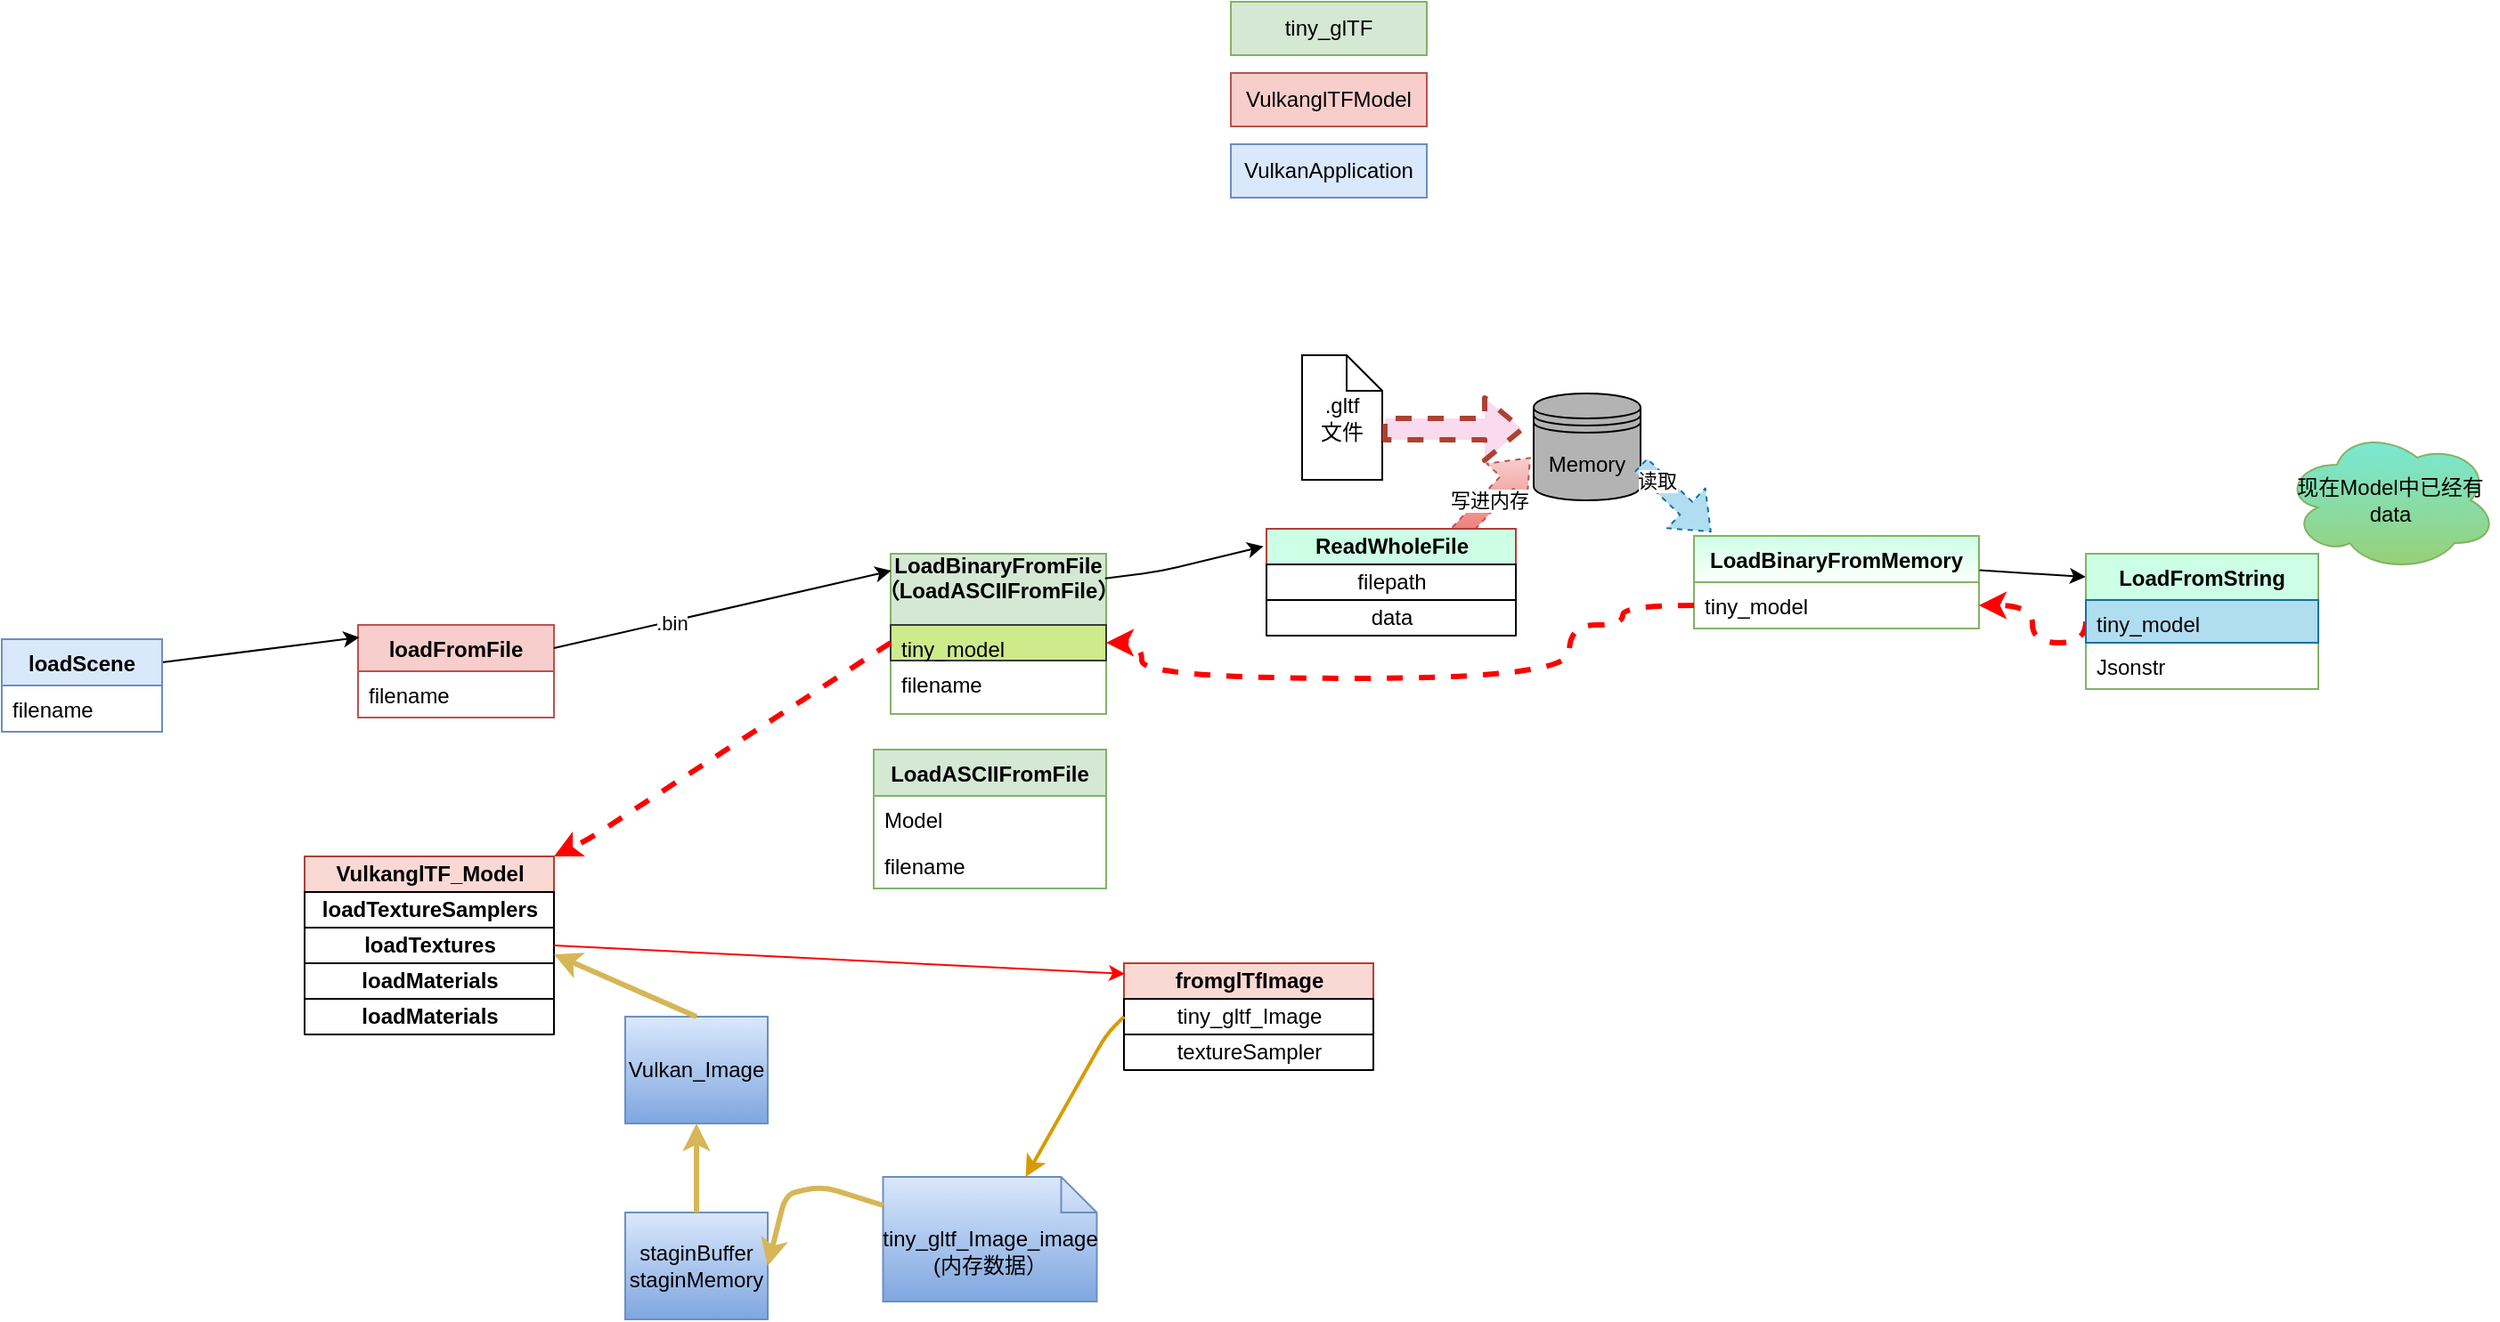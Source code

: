 <mxfile version="13.9.9" type="github">
  <diagram id="CM0YxYGdWrZJXT51vlk3" name="第 1 页">
    <mxGraphModel dx="1481" dy="361" grid="1" gridSize="10" guides="1" tooltips="1" connect="1" arrows="1" fold="1" page="1" pageScale="1" pageWidth="827" pageHeight="1169" math="0" shadow="0">
      <root>
        <mxCell id="0" />
        <mxCell id="1" parent="0" />
        <mxCell id="faCQXywONK161ndu06By-3" value="LoadBinaryFromFile&#xa;（LoadASCIIFromFile）&#xa;" style="swimlane;fontStyle=1;childLayout=stackLayout;horizontal=1;startSize=40;fillColor=#d5e8d4;horizontalStack=0;resizeParent=1;resizeParentMax=0;resizeLast=0;collapsible=1;marginBottom=0;strokeColor=#82b366;" vertex="1" parent="1">
          <mxGeometry x="339" y="310" width="121" height="90" as="geometry">
            <mxRectangle x="310" y="306" width="150" height="30" as="alternateBounds" />
          </mxGeometry>
        </mxCell>
        <mxCell id="faCQXywONK161ndu06By-4" value="tiny_model" style="text;strokeColor=#36393d;fillColor=#cdeb8b;align=left;verticalAlign=top;spacingLeft=4;spacingRight=4;overflow=hidden;rotatable=0;points=[[0,0.5],[1,0.5]];portConstraint=eastwest;" vertex="1" parent="faCQXywONK161ndu06By-3">
          <mxGeometry y="40" width="121" height="20" as="geometry" />
        </mxCell>
        <mxCell id="faCQXywONK161ndu06By-5" value="filename" style="text;strokeColor=none;fillColor=none;align=left;verticalAlign=top;spacingLeft=4;spacingRight=4;overflow=hidden;rotatable=0;points=[[0,0.5],[1,0.5]];portConstraint=eastwest;" vertex="1" parent="faCQXywONK161ndu06By-3">
          <mxGeometry y="60" width="121" height="30" as="geometry" />
        </mxCell>
        <mxCell id="faCQXywONK161ndu06By-13" value="" style="endArrow=classic;html=1;entryX=-0.017;entryY=0.151;entryDx=0;entryDy=0;entryPerimeter=0;exitX=0.995;exitY=0.154;exitDx=0;exitDy=0;exitPerimeter=0;" edge="1" parent="1" source="faCQXywONK161ndu06By-3">
          <mxGeometry width="50" height="50" relative="1" as="geometry">
            <mxPoint x="470" y="310" as="sourcePoint" />
            <mxPoint x="548.3" y="305.852" as="targetPoint" />
            <Array as="points">
              <mxPoint x="490" y="320" />
            </Array>
          </mxGeometry>
        </mxCell>
        <mxCell id="faCQXywONK161ndu06By-14" value="loadFromFile" style="swimlane;fontStyle=1;childLayout=stackLayout;horizontal=1;startSize=26;fillColor=#f8cecc;horizontalStack=0;resizeParent=1;resizeParentMax=0;resizeLast=0;collapsible=1;marginBottom=0;strokeColor=#b85450;" vertex="1" parent="1">
          <mxGeometry x="40" y="350" width="110" height="52" as="geometry" />
        </mxCell>
        <mxCell id="faCQXywONK161ndu06By-15" value="filename" style="text;strokeColor=none;fillColor=none;align=left;verticalAlign=top;spacingLeft=4;spacingRight=4;overflow=hidden;rotatable=0;points=[[0,0.5],[1,0.5]];portConstraint=eastwest;" vertex="1" parent="faCQXywONK161ndu06By-14">
          <mxGeometry y="26" width="110" height="26" as="geometry" />
        </mxCell>
        <mxCell id="faCQXywONK161ndu06By-18" value="tiny_glTF" style="rounded=0;whiteSpace=wrap;html=1;fillColor=#d5e8d4;strokeColor=#82b366;" vertex="1" parent="1">
          <mxGeometry x="530" width="110" height="30" as="geometry" />
        </mxCell>
        <mxCell id="faCQXywONK161ndu06By-19" value="VulkanglTFModel" style="rounded=0;whiteSpace=wrap;html=1;fillColor=#f8cecc;strokeColor=#b85450;" vertex="1" parent="1">
          <mxGeometry x="530" y="40" width="110" height="30" as="geometry" />
        </mxCell>
        <mxCell id="faCQXywONK161ndu06By-20" value="VulkanApplication" style="rounded=0;whiteSpace=wrap;html=1;fillColor=#dae8fc;strokeColor=#6c8ebf;" vertex="1" parent="1">
          <mxGeometry x="530" y="80" width="110" height="30" as="geometry" />
        </mxCell>
        <mxCell id="faCQXywONK161ndu06By-25" value="" style="endArrow=classic;html=1;entryX=0.007;entryY=0.134;entryDx=0;entryDy=0;entryPerimeter=0;exitX=1;exitY=0.25;exitDx=0;exitDy=0;" edge="1" parent="1" source="faCQXywONK161ndu06By-21" target="faCQXywONK161ndu06By-14">
          <mxGeometry width="50" height="50" relative="1" as="geometry">
            <mxPoint x="120" y="367" as="sourcePoint" />
            <mxPoint x="170" y="320" as="targetPoint" />
          </mxGeometry>
        </mxCell>
        <mxCell id="faCQXywONK161ndu06By-26" value="" style="endArrow=classic;html=1;entryX=0.003;entryY=0.106;entryDx=0;entryDy=0;entryPerimeter=0;exitX=1;exitY=0.25;exitDx=0;exitDy=0;" edge="1" parent="1" source="faCQXywONK161ndu06By-14" target="faCQXywONK161ndu06By-3">
          <mxGeometry width="50" height="50" relative="1" as="geometry">
            <mxPoint x="290" y="340" as="sourcePoint" />
            <mxPoint x="330" y="283" as="targetPoint" />
          </mxGeometry>
        </mxCell>
        <mxCell id="faCQXywONK161ndu06By-32" value=".bin" style="edgeLabel;html=1;align=center;verticalAlign=middle;resizable=0;points=[];" vertex="1" connectable="0" parent="faCQXywONK161ndu06By-26">
          <mxGeometry x="-0.306" y="-1" relative="1" as="geometry">
            <mxPoint as="offset" />
          </mxGeometry>
        </mxCell>
        <mxCell id="faCQXywONK161ndu06By-27" value="LoadASCIIFromFile" style="swimlane;fontStyle=1;childLayout=stackLayout;horizontal=1;startSize=26;fillColor=#d5e8d4;horizontalStack=0;resizeParent=1;resizeParentMax=0;resizeLast=0;collapsible=1;marginBottom=0;strokeColor=#82b366;" vertex="1" parent="1">
          <mxGeometry x="329.5" y="420" width="130.5" height="78" as="geometry" />
        </mxCell>
        <mxCell id="faCQXywONK161ndu06By-28" value="Model" style="text;strokeColor=none;fillColor=none;align=left;verticalAlign=top;spacingLeft=4;spacingRight=4;overflow=hidden;rotatable=0;points=[[0,0.5],[1,0.5]];portConstraint=eastwest;" vertex="1" parent="faCQXywONK161ndu06By-27">
          <mxGeometry y="26" width="130.5" height="26" as="geometry" />
        </mxCell>
        <mxCell id="faCQXywONK161ndu06By-29" value="filename" style="text;strokeColor=none;fillColor=none;align=left;verticalAlign=top;spacingLeft=4;spacingRight=4;overflow=hidden;rotatable=0;points=[[0,0.5],[1,0.5]];portConstraint=eastwest;" vertex="1" parent="faCQXywONK161ndu06By-27">
          <mxGeometry y="52" width="130.5" height="26" as="geometry" />
        </mxCell>
        <mxCell id="faCQXywONK161ndu06By-33" value="Memory" style="shape=datastore;whiteSpace=wrap;html=1;fillColor=#B3B3B3;" vertex="1" parent="1">
          <mxGeometry x="700" y="220" width="60" height="60" as="geometry" />
        </mxCell>
        <mxCell id="faCQXywONK161ndu06By-34" value="写进内存" style="shape=flexArrow;endArrow=classic;html=1;dashed=1;strokeColor=#b85450;entryX=-0.028;entryY=0.597;entryDx=0;entryDy=0;entryPerimeter=0;exitX=1.021;exitY=0.131;exitDx=0;exitDy=0;exitPerimeter=0;gradientColor=#ea6b66;fillColor=#f8cecc;" edge="1" parent="1" target="faCQXywONK161ndu06By-33">
          <mxGeometry width="50" height="50" relative="1" as="geometry">
            <mxPoint x="652.1" y="304.812" as="sourcePoint" />
            <mxPoint x="700" y="248" as="targetPoint" />
          </mxGeometry>
        </mxCell>
        <mxCell id="faCQXywONK161ndu06By-35" value="LoadBinaryFromMemory" style="swimlane;fontStyle=1;childLayout=stackLayout;horizontal=1;startSize=26;horizontalStack=0;resizeParent=1;resizeParentMax=0;resizeLast=0;collapsible=1;marginBottom=0;strokeColor=#82b366;fillColor=#CCFFE6;gradientColor=#ffffff;" vertex="1" parent="1">
          <mxGeometry x="790" y="300" width="160" height="52" as="geometry" />
        </mxCell>
        <mxCell id="faCQXywONK161ndu06By-36" value="tiny_model" style="text;strokeColor=none;fillColor=none;align=left;verticalAlign=top;spacingLeft=4;spacingRight=4;overflow=hidden;rotatable=0;points=[[0,0.5],[1,0.5]];portConstraint=eastwest;" vertex="1" parent="faCQXywONK161ndu06By-35">
          <mxGeometry y="26" width="160" height="26" as="geometry" />
        </mxCell>
        <mxCell id="faCQXywONK161ndu06By-38" value="" style="shape=flexArrow;endArrow=classic;html=1;dashed=1;strokeColor=#10739e;entryX=0.061;entryY=-0.04;entryDx=0;entryDy=0;entryPerimeter=0;fillColor=#b1ddf0;" edge="1" parent="1" target="faCQXywONK161ndu06By-35">
          <mxGeometry width="50" height="50" relative="1" as="geometry">
            <mxPoint x="760" y="260" as="sourcePoint" />
            <mxPoint x="810" y="210" as="targetPoint" />
          </mxGeometry>
        </mxCell>
        <mxCell id="faCQXywONK161ndu06By-39" value="读取" style="edgeLabel;html=1;align=center;verticalAlign=middle;resizable=0;points=[];" vertex="1" connectable="0" parent="faCQXywONK161ndu06By-38">
          <mxGeometry x="-0.565" relative="1" as="geometry">
            <mxPoint as="offset" />
          </mxGeometry>
        </mxCell>
        <mxCell id="faCQXywONK161ndu06By-40" value="现在Model中已经有data" style="ellipse;shape=cloud;whiteSpace=wrap;html=1;gradientColor=#97d077;strokeColor=#82b366;fillColor=#79E8D5;" vertex="1" parent="1">
          <mxGeometry x="1121" y="240" width="120" height="80" as="geometry" />
        </mxCell>
        <mxCell id="faCQXywONK161ndu06By-41" value="" style="endArrow=classic;html=1;dashed=1;edgeStyle=orthogonalEdgeStyle;curved=1;strokeColor=#FF0000;strokeWidth=3;exitX=0;exitY=0.5;exitDx=0;exitDy=0;entryX=1;entryY=0.5;entryDx=0;entryDy=0;" edge="1" parent="1" source="faCQXywONK161ndu06By-77" target="faCQXywONK161ndu06By-36">
          <mxGeometry width="50" height="50" relative="1" as="geometry">
            <mxPoint x="950" y="309.97" as="sourcePoint" />
            <mxPoint x="460" y="358" as="targetPoint" />
            <Array as="points">
              <mxPoint x="1010" y="360" />
              <mxPoint x="980" y="360" />
              <mxPoint x="980" y="339" />
            </Array>
          </mxGeometry>
        </mxCell>
        <mxCell id="faCQXywONK161ndu06By-42" value="VulkanglTF_Model" style="swimlane;html=1;childLayout=stackLayout;resizeParent=1;resizeParentMax=0;horizontal=1;startSize=20;horizontalStack=0;fillColor=#fad9d5;strokeColor=#ae4132;" vertex="1" parent="1">
          <mxGeometry x="10" y="480" width="140" height="100" as="geometry">
            <mxRectangle x="10" y="480" width="140" height="20" as="alternateBounds" />
          </mxGeometry>
        </mxCell>
        <mxCell id="faCQXywONK161ndu06By-43" value="loadTextureSamplers" style="swimlane;html=1;startSize=20;horizontal=0;" vertex="1" collapsed="1" parent="faCQXywONK161ndu06By-42">
          <mxGeometry y="20" width="140" height="20" as="geometry">
            <mxRectangle y="20" width="210" height="120" as="alternateBounds" />
          </mxGeometry>
        </mxCell>
        <mxCell id="faCQXywONK161ndu06By-44" value="loadTextures" style="swimlane;html=1;startSize=20;horizontal=0;" vertex="1" collapsed="1" parent="faCQXywONK161ndu06By-42">
          <mxGeometry y="40" width="140" height="20" as="geometry">
            <mxRectangle y="40" width="140" height="120" as="alternateBounds" />
          </mxGeometry>
        </mxCell>
        <mxCell id="faCQXywONK161ndu06By-45" value="loadMaterials" style="swimlane;html=1;startSize=20;horizontal=0;" vertex="1" collapsed="1" parent="faCQXywONK161ndu06By-42">
          <mxGeometry y="60" width="140" height="20" as="geometry">
            <mxRectangle y="60" width="140" height="120" as="alternateBounds" />
          </mxGeometry>
        </mxCell>
        <mxCell id="faCQXywONK161ndu06By-51" value="loadMaterials" style="swimlane;html=1;startSize=20;horizontal=0;" vertex="1" collapsed="1" parent="faCQXywONK161ndu06By-42">
          <mxGeometry y="80" width="140" height="20" as="geometry">
            <mxRectangle y="60" width="140" height="120" as="alternateBounds" />
          </mxGeometry>
        </mxCell>
        <mxCell id="faCQXywONK161ndu06By-47" value="" style="endArrow=classic;html=1;dashed=1;strokeColor=#FF0000;exitX=0;exitY=0.5;exitDx=0;exitDy=0;strokeWidth=3;" edge="1" parent="1" source="faCQXywONK161ndu06By-4">
          <mxGeometry width="50" height="50" relative="1" as="geometry">
            <mxPoint x="100" y="530" as="sourcePoint" />
            <mxPoint x="150" y="480" as="targetPoint" />
            <Array as="points">
              <mxPoint x="170" y="470" />
            </Array>
          </mxGeometry>
        </mxCell>
        <mxCell id="faCQXywONK161ndu06By-53" value=".gltf&lt;br&gt;文件" style="shape=note;size=20;whiteSpace=wrap;html=1;" vertex="1" parent="1">
          <mxGeometry x="570" y="198.5" width="45" height="70" as="geometry" />
        </mxCell>
        <mxCell id="faCQXywONK161ndu06By-61" value="" style="shape=flexArrow;endArrow=classic;html=1;dashed=1;strokeColor=#ae4132;strokeWidth=3;fillColor=#FADAEE;" edge="1" parent="1">
          <mxGeometry width="50" height="50" relative="1" as="geometry">
            <mxPoint x="615" y="240" as="sourcePoint" />
            <mxPoint x="695" y="240" as="targetPoint" />
          </mxGeometry>
        </mxCell>
        <mxCell id="faCQXywONK161ndu06By-21" value="loadScene" style="swimlane;fontStyle=1;childLayout=stackLayout;horizontal=1;startSize=26;fillColor=#dae8fc;horizontalStack=0;resizeParent=1;resizeParentMax=0;resizeLast=0;collapsible=1;marginBottom=0;strokeColor=#6c8ebf;" vertex="1" parent="1">
          <mxGeometry x="-160" y="358" width="90" height="52" as="geometry" />
        </mxCell>
        <mxCell id="faCQXywONK161ndu06By-22" value="filename" style="text;strokeColor=none;fillColor=none;align=left;verticalAlign=top;spacingLeft=4;spacingRight=4;overflow=hidden;rotatable=0;points=[[0,0.5],[1,0.5]];portConstraint=eastwest;" vertex="1" parent="faCQXywONK161ndu06By-21">
          <mxGeometry y="26" width="90" height="26" as="geometry" />
        </mxCell>
        <mxCell id="faCQXywONK161ndu06By-70" value="" style="endArrow=classic;html=1;strokeWidth=1;fillColor=#FADAEE;entryX=0;entryY=0.25;entryDx=0;entryDy=0;exitX=1.002;exitY=0.371;exitDx=0;exitDy=0;exitPerimeter=0;" edge="1" parent="1" source="faCQXywONK161ndu06By-35">
          <mxGeometry width="50" height="50" relative="1" as="geometry">
            <mxPoint x="950" y="314" as="sourcePoint" />
            <mxPoint x="1010" y="323" as="targetPoint" />
          </mxGeometry>
        </mxCell>
        <mxCell id="faCQXywONK161ndu06By-76" value="LoadFromString" style="swimlane;fontStyle=1;childLayout=stackLayout;horizontal=1;startSize=26;horizontalStack=0;resizeParent=1;resizeParentMax=0;resizeLast=0;collapsible=1;marginBottom=0;strokeColor=#82b366;fillColor=#CCFFE6;" vertex="1" parent="1">
          <mxGeometry x="1010" y="310" width="130.5" height="76" as="geometry" />
        </mxCell>
        <mxCell id="faCQXywONK161ndu06By-77" value="tiny_model" style="text;strokeColor=#10739e;fillColor=#b1ddf0;align=left;verticalAlign=top;spacingLeft=4;spacingRight=4;overflow=hidden;rotatable=0;points=[[0,0.5],[1,0.5]];portConstraint=eastwest;" vertex="1" parent="faCQXywONK161ndu06By-76">
          <mxGeometry y="26" width="130.5" height="24" as="geometry" />
        </mxCell>
        <mxCell id="faCQXywONK161ndu06By-78" value="Jsonstr" style="text;strokeColor=none;fillColor=none;align=left;verticalAlign=top;spacingLeft=4;spacingRight=4;overflow=hidden;rotatable=0;points=[[0,0.5],[1,0.5]];portConstraint=eastwest;" vertex="1" parent="faCQXywONK161ndu06By-76">
          <mxGeometry y="50" width="130.5" height="26" as="geometry" />
        </mxCell>
        <mxCell id="faCQXywONK161ndu06By-82" value="ReadWholeFile" style="swimlane;html=1;childLayout=stackLayout;resizeParent=1;resizeParentMax=0;horizontal=1;startSize=20;horizontalStack=0;strokeColor=#ae4132;fillColor=#CCFFE6;" vertex="1" parent="1">
          <mxGeometry x="550" y="296" width="140" height="60" as="geometry" />
        </mxCell>
        <mxCell id="faCQXywONK161ndu06By-83" value="&lt;span style=&quot;font-weight: 400 ; text-align: left&quot;&gt;filepath&lt;/span&gt;" style="swimlane;html=1;startSize=20;horizontal=0;" vertex="1" collapsed="1" parent="faCQXywONK161ndu06By-82">
          <mxGeometry y="20" width="140" height="20" as="geometry">
            <mxRectangle y="20" width="210" height="120" as="alternateBounds" />
          </mxGeometry>
        </mxCell>
        <mxCell id="faCQXywONK161ndu06By-84" value="&lt;span style=&quot;font-weight: normal&quot;&gt;data&lt;/span&gt;" style="swimlane;html=1;startSize=20;horizontal=0;" vertex="1" collapsed="1" parent="faCQXywONK161ndu06By-82">
          <mxGeometry y="40" width="140" height="20" as="geometry">
            <mxRectangle y="40" width="210" height="120" as="alternateBounds" />
          </mxGeometry>
        </mxCell>
        <mxCell id="faCQXywONK161ndu06By-88" value="" style="endArrow=classic;html=1;dashed=1;edgeStyle=orthogonalEdgeStyle;curved=1;strokeColor=#FF0000;strokeWidth=3;exitX=0;exitY=0.5;exitDx=0;exitDy=0;entryX=1;entryY=0.5;entryDx=0;entryDy=0;" edge="1" parent="1" source="faCQXywONK161ndu06By-36" target="faCQXywONK161ndu06By-4">
          <mxGeometry width="50" height="50" relative="1" as="geometry">
            <mxPoint x="750" y="354.49" as="sourcePoint" />
            <mxPoint x="690" y="344.49" as="targetPoint" />
            <Array as="points">
              <mxPoint x="750" y="339" />
              <mxPoint x="750" y="350" />
              <mxPoint x="720" y="350" />
              <mxPoint x="720" y="380" />
              <mxPoint x="480" y="380" />
              <mxPoint x="480" y="360" />
            </Array>
          </mxGeometry>
        </mxCell>
        <mxCell id="faCQXywONK161ndu06By-89" value="fromglTfImage" style="swimlane;html=1;childLayout=stackLayout;resizeParent=1;resizeParentMax=0;horizontal=1;startSize=20;horizontalStack=0;fillColor=#fad9d5;strokeColor=#ae4132;" vertex="1" parent="1">
          <mxGeometry x="470" y="540" width="140" height="60" as="geometry" />
        </mxCell>
        <mxCell id="faCQXywONK161ndu06By-90" value="&lt;span style=&quot;font-weight: normal&quot;&gt;tiny_gltf_Image&lt;/span&gt;" style="swimlane;html=1;startSize=20;horizontal=0;" vertex="1" collapsed="1" parent="faCQXywONK161ndu06By-89">
          <mxGeometry y="20" width="140" height="20" as="geometry">
            <mxRectangle y="20" width="140" height="120" as="alternateBounds" />
          </mxGeometry>
        </mxCell>
        <mxCell id="faCQXywONK161ndu06By-91" value="&lt;span style=&quot;font-weight: normal&quot;&gt;textureSampler&lt;/span&gt;" style="swimlane;html=1;startSize=20;horizontal=0;" vertex="1" collapsed="1" parent="faCQXywONK161ndu06By-89">
          <mxGeometry y="40" width="140" height="20" as="geometry">
            <mxRectangle y="40" width="210" height="120" as="alternateBounds" />
          </mxGeometry>
        </mxCell>
        <mxCell id="faCQXywONK161ndu06By-94" value="" style="endArrow=classic;html=1;strokeWidth=1;fillColor=#f8cecc;entryX=0.004;entryY=0.1;entryDx=0;entryDy=0;entryPerimeter=0;exitX=1;exitY=0.5;exitDx=0;exitDy=0;gradientColor=#ea6b66;strokeColor=#FF0000;" edge="1" parent="1" source="faCQXywONK161ndu06By-44" target="faCQXywONK161ndu06By-89">
          <mxGeometry width="50" height="50" relative="1" as="geometry">
            <mxPoint x="160" y="530" as="sourcePoint" />
            <mxPoint x="200" y="480" as="targetPoint" />
          </mxGeometry>
        </mxCell>
        <mxCell id="faCQXywONK161ndu06By-97" value="&lt;br&gt;tiny_gltf_Image_image&lt;br&gt;(内存数据）" style="shape=note;size=20;whiteSpace=wrap;html=1;fillColor=#dae8fc;gradientColor=#7ea6e0;strokeColor=#6c8ebf;" vertex="1" parent="1">
          <mxGeometry x="334.75" y="660" width="120" height="70" as="geometry" />
        </mxCell>
        <mxCell id="faCQXywONK161ndu06By-100" value="staginBuffer&lt;br&gt;staginMemory" style="rounded=0;whiteSpace=wrap;html=1;fillColor=#dae8fc;gradientColor=#7ea6e0;strokeColor=#6c8ebf;" vertex="1" parent="1">
          <mxGeometry x="190" y="680" width="80" height="60" as="geometry" />
        </mxCell>
        <mxCell id="faCQXywONK161ndu06By-101" value="" style="endArrow=classic;html=1;strokeWidth=3;fillColor=#fff2cc;entryX=1;entryY=0.5;entryDx=0;entryDy=0;gradientColor=#ffd966;strokeColor=#d6b656;" edge="1" parent="1" source="faCQXywONK161ndu06By-97" target="faCQXywONK161ndu06By-100">
          <mxGeometry width="50" height="50" relative="1" as="geometry">
            <mxPoint x="569.44" y="620" as="sourcePoint" />
            <mxPoint x="700" y="666" as="targetPoint" />
            <Array as="points">
              <mxPoint x="300" y="665" />
              <mxPoint x="280" y="670" />
            </Array>
          </mxGeometry>
        </mxCell>
        <mxCell id="faCQXywONK161ndu06By-105" value="" style="endArrow=classic;html=1;strokeWidth=2;fillColor=#ffcd28;exitX=0;exitY=0.5;exitDx=0;exitDy=0;entryX=0.667;entryY=0;entryDx=0;entryDy=0;entryPerimeter=0;strokeColor=#d79b00;gradientColor=#ffa500;" edge="1" parent="1" source="faCQXywONK161ndu06By-90" target="faCQXywONK161ndu06By-97">
          <mxGeometry width="50" height="50" relative="1" as="geometry">
            <mxPoint x="260" y="640" as="sourcePoint" />
            <mxPoint x="310" y="590" as="targetPoint" />
            <Array as="points">
              <mxPoint x="460" y="580" />
            </Array>
          </mxGeometry>
        </mxCell>
        <mxCell id="faCQXywONK161ndu06By-106" value="Vulkan_Image" style="rounded=0;whiteSpace=wrap;html=1;fillColor=#dae8fc;gradientColor=#7ea6e0;strokeColor=#6c8ebf;" vertex="1" parent="1">
          <mxGeometry x="190" y="570" width="80" height="60" as="geometry" />
        </mxCell>
        <mxCell id="faCQXywONK161ndu06By-108" value="" style="endArrow=classic;html=1;strokeColor=#d6b656;strokeWidth=3;fillColor=#fff2cc;entryX=0.5;entryY=1;entryDx=0;entryDy=0;gradientColor=#ffd966;exitX=0.5;exitY=0;exitDx=0;exitDy=0;" edge="1" parent="1" source="faCQXywONK161ndu06By-100" target="faCQXywONK161ndu06By-106">
          <mxGeometry width="50" height="50" relative="1" as="geometry">
            <mxPoint x="190" y="680" as="sourcePoint" />
            <mxPoint x="240" y="630" as="targetPoint" />
          </mxGeometry>
        </mxCell>
        <mxCell id="faCQXywONK161ndu06By-109" value="" style="endArrow=classic;html=1;strokeColor=#d6b656;strokeWidth=3;fillColor=#fff2cc;entryX=1;entryY=0.75;entryDx=0;entryDy=0;gradientColor=#ffd966;" edge="1" parent="1" target="faCQXywONK161ndu06By-44">
          <mxGeometry width="50" height="50" relative="1" as="geometry">
            <mxPoint x="230" y="570" as="sourcePoint" />
            <mxPoint x="280" y="520" as="targetPoint" />
          </mxGeometry>
        </mxCell>
      </root>
    </mxGraphModel>
  </diagram>
</mxfile>
